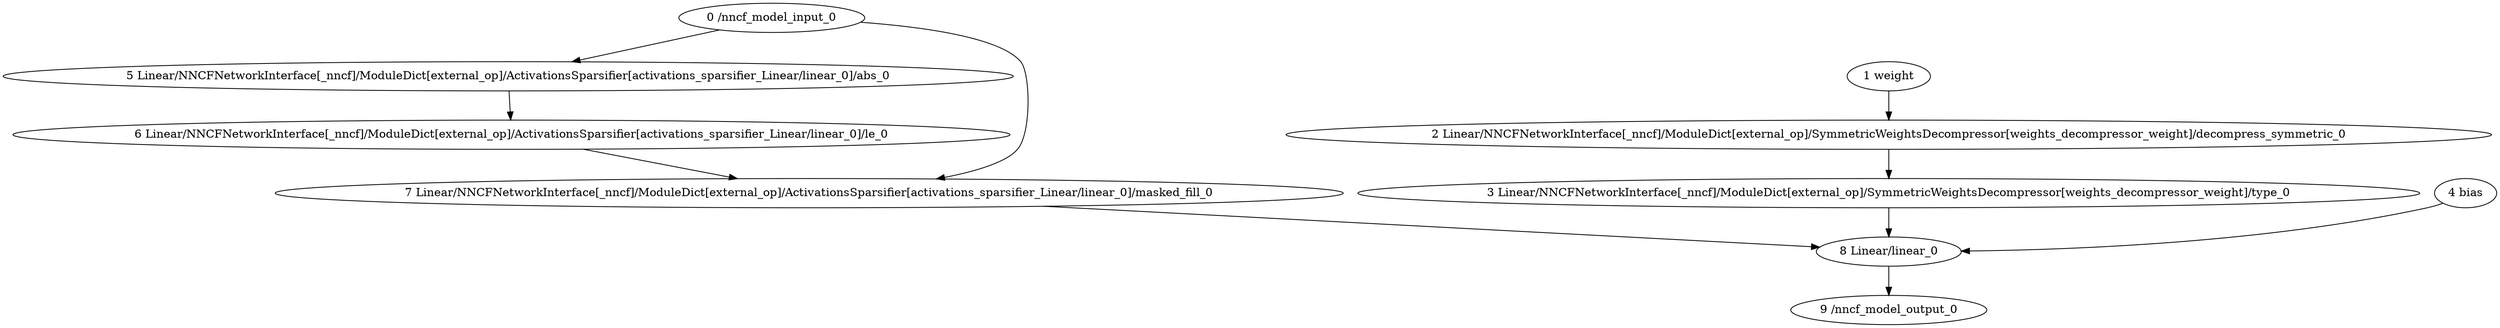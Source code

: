 strict digraph  {
"0 /nncf_model_input_0" [id=0, type=nncf_model_input];
"1 weight" [id=1, type=nncf_model_const];
"2 Linear/NNCFNetworkInterface[_nncf]/ModuleDict[external_op]/SymmetricWeightsDecompressor[weights_decompressor_weight]/decompress_symmetric_0" [id=2, type=decompress_symmetric];
"3 Linear/NNCFNetworkInterface[_nncf]/ModuleDict[external_op]/SymmetricWeightsDecompressor[weights_decompressor_weight]/type_0" [id=3, type=type];
"4 bias" [id=4, type=nncf_model_const];
"5 Linear/NNCFNetworkInterface[_nncf]/ModuleDict[external_op]/ActivationsSparsifier[activations_sparsifier_Linear/linear_0]/abs_0" [id=5, type=abs];
"6 Linear/NNCFNetworkInterface[_nncf]/ModuleDict[external_op]/ActivationsSparsifier[activations_sparsifier_Linear/linear_0]/le_0" [id=6, type=le];
"7 Linear/NNCFNetworkInterface[_nncf]/ModuleDict[external_op]/ActivationsSparsifier[activations_sparsifier_Linear/linear_0]/masked_fill_0" [id=7, type=masked_fill];
"8 Linear/linear_0" [id=8, type=linear];
"9 /nncf_model_output_0" [id=9, type=nncf_model_output];
"0 /nncf_model_input_0" -> "5 Linear/NNCFNetworkInterface[_nncf]/ModuleDict[external_op]/ActivationsSparsifier[activations_sparsifier_Linear/linear_0]/abs_0";
"0 /nncf_model_input_0" -> "7 Linear/NNCFNetworkInterface[_nncf]/ModuleDict[external_op]/ActivationsSparsifier[activations_sparsifier_Linear/linear_0]/masked_fill_0";
"1 weight" -> "2 Linear/NNCFNetworkInterface[_nncf]/ModuleDict[external_op]/SymmetricWeightsDecompressor[weights_decompressor_weight]/decompress_symmetric_0";
"2 Linear/NNCFNetworkInterface[_nncf]/ModuleDict[external_op]/SymmetricWeightsDecompressor[weights_decompressor_weight]/decompress_symmetric_0" -> "3 Linear/NNCFNetworkInterface[_nncf]/ModuleDict[external_op]/SymmetricWeightsDecompressor[weights_decompressor_weight]/type_0";
"3 Linear/NNCFNetworkInterface[_nncf]/ModuleDict[external_op]/SymmetricWeightsDecompressor[weights_decompressor_weight]/type_0" -> "8 Linear/linear_0";
"4 bias" -> "8 Linear/linear_0";
"5 Linear/NNCFNetworkInterface[_nncf]/ModuleDict[external_op]/ActivationsSparsifier[activations_sparsifier_Linear/linear_0]/abs_0" -> "6 Linear/NNCFNetworkInterface[_nncf]/ModuleDict[external_op]/ActivationsSparsifier[activations_sparsifier_Linear/linear_0]/le_0";
"6 Linear/NNCFNetworkInterface[_nncf]/ModuleDict[external_op]/ActivationsSparsifier[activations_sparsifier_Linear/linear_0]/le_0" -> "7 Linear/NNCFNetworkInterface[_nncf]/ModuleDict[external_op]/ActivationsSparsifier[activations_sparsifier_Linear/linear_0]/masked_fill_0";
"7 Linear/NNCFNetworkInterface[_nncf]/ModuleDict[external_op]/ActivationsSparsifier[activations_sparsifier_Linear/linear_0]/masked_fill_0" -> "8 Linear/linear_0";
"8 Linear/linear_0" -> "9 /nncf_model_output_0";
}
